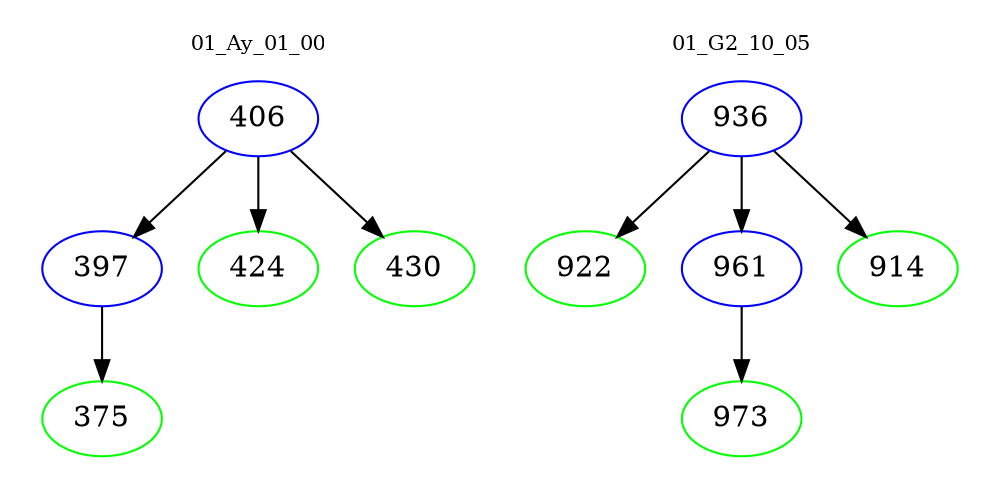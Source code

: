 digraph{
subgraph cluster_0 {
color = white
label = "01_Ay_01_00";
fontsize=10;
T0_406 [label="406", color="blue"]
T0_406 -> T0_397 [color="black"]
T0_397 [label="397", color="blue"]
T0_397 -> T0_375 [color="black"]
T0_375 [label="375", color="green"]
T0_406 -> T0_424 [color="black"]
T0_424 [label="424", color="green"]
T0_406 -> T0_430 [color="black"]
T0_430 [label="430", color="green"]
}
subgraph cluster_1 {
color = white
label = "01_G2_10_05";
fontsize=10;
T1_936 [label="936", color="blue"]
T1_936 -> T1_922 [color="black"]
T1_922 [label="922", color="green"]
T1_936 -> T1_961 [color="black"]
T1_961 [label="961", color="blue"]
T1_961 -> T1_973 [color="black"]
T1_973 [label="973", color="green"]
T1_936 -> T1_914 [color="black"]
T1_914 [label="914", color="green"]
}
}
